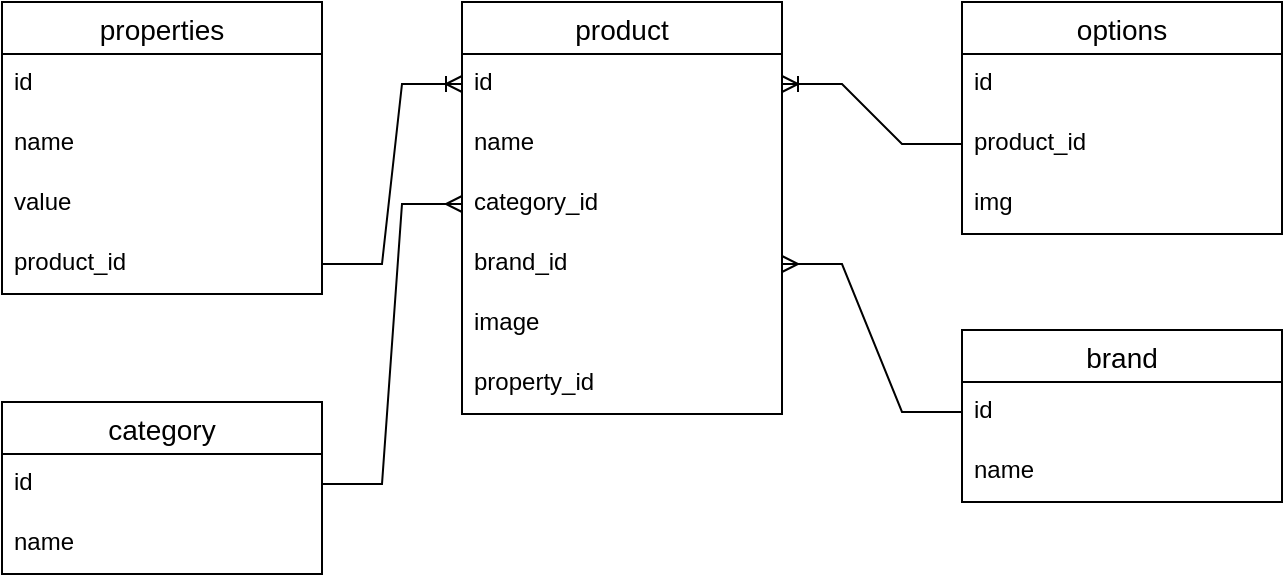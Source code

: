 <mxfile version="21.5.2" type="github">
  <diagram name="Страница 1" id="HL-aAaVnKxITwt3xPzuH">
    <mxGraphModel dx="1434" dy="827" grid="1" gridSize="10" guides="1" tooltips="1" connect="1" arrows="1" fold="1" page="1" pageScale="1" pageWidth="827" pageHeight="1169" math="0" shadow="0">
      <root>
        <mxCell id="0" />
        <mxCell id="1" parent="0" />
        <mxCell id="Q9KGipde5ENm3PDk6Z-R-1" value="category" style="swimlane;fontStyle=0;childLayout=stackLayout;horizontal=1;startSize=26;horizontalStack=0;resizeParent=1;resizeParentMax=0;resizeLast=0;collapsible=1;marginBottom=0;align=center;fontSize=14;" parent="1" vertex="1">
          <mxGeometry x="40" y="320" width="160" height="86" as="geometry" />
        </mxCell>
        <mxCell id="Q9KGipde5ENm3PDk6Z-R-2" value="id" style="text;strokeColor=none;fillColor=none;spacingLeft=4;spacingRight=4;overflow=hidden;rotatable=0;points=[[0,0.5],[1,0.5]];portConstraint=eastwest;fontSize=12;whiteSpace=wrap;html=1;" parent="Q9KGipde5ENm3PDk6Z-R-1" vertex="1">
          <mxGeometry y="26" width="160" height="30" as="geometry" />
        </mxCell>
        <mxCell id="Q9KGipde5ENm3PDk6Z-R-3" value="name" style="text;strokeColor=none;fillColor=none;spacingLeft=4;spacingRight=4;overflow=hidden;rotatable=0;points=[[0,0.5],[1,0.5]];portConstraint=eastwest;fontSize=12;whiteSpace=wrap;html=1;" parent="Q9KGipde5ENm3PDk6Z-R-1" vertex="1">
          <mxGeometry y="56" width="160" height="30" as="geometry" />
        </mxCell>
        <mxCell id="HvcPE76jBNMiAiTNhnHb-1" value="brand" style="swimlane;fontStyle=0;childLayout=stackLayout;horizontal=1;startSize=26;horizontalStack=0;resizeParent=1;resizeParentMax=0;resizeLast=0;collapsible=1;marginBottom=0;align=center;fontSize=14;" parent="1" vertex="1">
          <mxGeometry x="520" y="284" width="160" height="86" as="geometry" />
        </mxCell>
        <mxCell id="HvcPE76jBNMiAiTNhnHb-2" value="id" style="text;strokeColor=none;fillColor=none;spacingLeft=4;spacingRight=4;overflow=hidden;rotatable=0;points=[[0,0.5],[1,0.5]];portConstraint=eastwest;fontSize=12;whiteSpace=wrap;html=1;" parent="HvcPE76jBNMiAiTNhnHb-1" vertex="1">
          <mxGeometry y="26" width="160" height="30" as="geometry" />
        </mxCell>
        <mxCell id="HvcPE76jBNMiAiTNhnHb-3" value="name" style="text;strokeColor=none;fillColor=none;spacingLeft=4;spacingRight=4;overflow=hidden;rotatable=0;points=[[0,0.5],[1,0.5]];portConstraint=eastwest;fontSize=12;whiteSpace=wrap;html=1;" parent="HvcPE76jBNMiAiTNhnHb-1" vertex="1">
          <mxGeometry y="56" width="160" height="30" as="geometry" />
        </mxCell>
        <mxCell id="HvcPE76jBNMiAiTNhnHb-4" value="product" style="swimlane;fontStyle=0;childLayout=stackLayout;horizontal=1;startSize=26;horizontalStack=0;resizeParent=1;resizeParentMax=0;resizeLast=0;collapsible=1;marginBottom=0;align=center;fontSize=14;" parent="1" vertex="1">
          <mxGeometry x="270" y="120" width="160" height="206" as="geometry" />
        </mxCell>
        <mxCell id="HvcPE76jBNMiAiTNhnHb-5" value="id" style="text;strokeColor=none;fillColor=none;spacingLeft=4;spacingRight=4;overflow=hidden;rotatable=0;points=[[0,0.5],[1,0.5]];portConstraint=eastwest;fontSize=12;whiteSpace=wrap;html=1;" parent="HvcPE76jBNMiAiTNhnHb-4" vertex="1">
          <mxGeometry y="26" width="160" height="30" as="geometry" />
        </mxCell>
        <mxCell id="HvcPE76jBNMiAiTNhnHb-6" value="name" style="text;strokeColor=none;fillColor=none;spacingLeft=4;spacingRight=4;overflow=hidden;rotatable=0;points=[[0,0.5],[1,0.5]];portConstraint=eastwest;fontSize=12;whiteSpace=wrap;html=1;" parent="HvcPE76jBNMiAiTNhnHb-4" vertex="1">
          <mxGeometry y="56" width="160" height="30" as="geometry" />
        </mxCell>
        <mxCell id="ccriTdqRiZHfBFEoSvjd-1" value="category_id" style="text;strokeColor=none;fillColor=none;spacingLeft=4;spacingRight=4;overflow=hidden;rotatable=0;points=[[0,0.5],[1,0.5]];portConstraint=eastwest;fontSize=12;whiteSpace=wrap;html=1;" parent="HvcPE76jBNMiAiTNhnHb-4" vertex="1">
          <mxGeometry y="86" width="160" height="30" as="geometry" />
        </mxCell>
        <mxCell id="ccriTdqRiZHfBFEoSvjd-2" value="brand_id" style="text;strokeColor=none;fillColor=none;spacingLeft=4;spacingRight=4;overflow=hidden;rotatable=0;points=[[0,0.5],[1,0.5]];portConstraint=eastwest;fontSize=12;whiteSpace=wrap;html=1;" parent="HvcPE76jBNMiAiTNhnHb-4" vertex="1">
          <mxGeometry y="116" width="160" height="30" as="geometry" />
        </mxCell>
        <mxCell id="ccriTdqRiZHfBFEoSvjd-5" value="image" style="text;strokeColor=none;fillColor=none;spacingLeft=4;spacingRight=4;overflow=hidden;rotatable=0;points=[[0,0.5],[1,0.5]];portConstraint=eastwest;fontSize=12;whiteSpace=wrap;html=1;" parent="HvcPE76jBNMiAiTNhnHb-4" vertex="1">
          <mxGeometry y="146" width="160" height="30" as="geometry" />
        </mxCell>
        <mxCell id="ccriTdqRiZHfBFEoSvjd-14" value="property_id" style="text;strokeColor=none;fillColor=none;spacingLeft=4;spacingRight=4;overflow=hidden;rotatable=0;points=[[0,0.5],[1,0.5]];portConstraint=eastwest;fontSize=12;whiteSpace=wrap;html=1;" parent="HvcPE76jBNMiAiTNhnHb-4" vertex="1">
          <mxGeometry y="176" width="160" height="30" as="geometry" />
        </mxCell>
        <mxCell id="ccriTdqRiZHfBFEoSvjd-3" value="" style="edgeStyle=entityRelationEdgeStyle;fontSize=12;html=1;endArrow=ERmany;rounded=0;entryX=0;entryY=0.5;entryDx=0;entryDy=0;" parent="1" source="Q9KGipde5ENm3PDk6Z-R-2" target="ccriTdqRiZHfBFEoSvjd-1" edge="1">
          <mxGeometry width="100" height="100" relative="1" as="geometry">
            <mxPoint x="200" y="250" as="sourcePoint" />
            <mxPoint x="300" y="150" as="targetPoint" />
          </mxGeometry>
        </mxCell>
        <mxCell id="ccriTdqRiZHfBFEoSvjd-4" value="" style="edgeStyle=entityRelationEdgeStyle;fontSize=12;html=1;endArrow=ERmany;rounded=0;" parent="1" source="HvcPE76jBNMiAiTNhnHb-2" target="ccriTdqRiZHfBFEoSvjd-2" edge="1">
          <mxGeometry width="100" height="100" relative="1" as="geometry">
            <mxPoint x="360" y="400" as="sourcePoint" />
            <mxPoint x="460" y="300" as="targetPoint" />
          </mxGeometry>
        </mxCell>
        <mxCell id="ccriTdqRiZHfBFEoSvjd-6" value="properties" style="swimlane;fontStyle=0;childLayout=stackLayout;horizontal=1;startSize=26;horizontalStack=0;resizeParent=1;resizeParentMax=0;resizeLast=0;collapsible=1;marginBottom=0;align=center;fontSize=14;" parent="1" vertex="1">
          <mxGeometry x="40" y="120" width="160" height="146" as="geometry" />
        </mxCell>
        <mxCell id="ccriTdqRiZHfBFEoSvjd-7" value="id" style="text;strokeColor=none;fillColor=none;spacingLeft=4;spacingRight=4;overflow=hidden;rotatable=0;points=[[0,0.5],[1,0.5]];portConstraint=eastwest;fontSize=12;whiteSpace=wrap;html=1;" parent="ccriTdqRiZHfBFEoSvjd-6" vertex="1">
          <mxGeometry y="26" width="160" height="30" as="geometry" />
        </mxCell>
        <mxCell id="ccriTdqRiZHfBFEoSvjd-8" value="name" style="text;strokeColor=none;fillColor=none;spacingLeft=4;spacingRight=4;overflow=hidden;rotatable=0;points=[[0,0.5],[1,0.5]];portConstraint=eastwest;fontSize=12;whiteSpace=wrap;html=1;" parent="ccriTdqRiZHfBFEoSvjd-6" vertex="1">
          <mxGeometry y="56" width="160" height="30" as="geometry" />
        </mxCell>
        <mxCell id="ccriTdqRiZHfBFEoSvjd-9" value="value" style="text;strokeColor=none;fillColor=none;spacingLeft=4;spacingRight=4;overflow=hidden;rotatable=0;points=[[0,0.5],[1,0.5]];portConstraint=eastwest;fontSize=12;whiteSpace=wrap;html=1;" parent="ccriTdqRiZHfBFEoSvjd-6" vertex="1">
          <mxGeometry y="86" width="160" height="30" as="geometry" />
        </mxCell>
        <mxCell id="wIhJw7m2E7pvbSrYXd25-1" value="product_id" style="text;strokeColor=none;fillColor=none;spacingLeft=4;spacingRight=4;overflow=hidden;rotatable=0;points=[[0,0.5],[1,0.5]];portConstraint=eastwest;fontSize=12;whiteSpace=wrap;html=1;" vertex="1" parent="ccriTdqRiZHfBFEoSvjd-6">
          <mxGeometry y="116" width="160" height="30" as="geometry" />
        </mxCell>
        <mxCell id="wIhJw7m2E7pvbSrYXd25-2" value="" style="edgeStyle=entityRelationEdgeStyle;fontSize=12;html=1;endArrow=ERoneToMany;rounded=0;" edge="1" parent="1" source="wIhJw7m2E7pvbSrYXd25-1" target="HvcPE76jBNMiAiTNhnHb-5">
          <mxGeometry width="100" height="100" relative="1" as="geometry">
            <mxPoint x="250" y="490" as="sourcePoint" />
            <mxPoint x="350" y="390" as="targetPoint" />
          </mxGeometry>
        </mxCell>
        <mxCell id="wIhJw7m2E7pvbSrYXd25-3" value="options" style="swimlane;fontStyle=0;childLayout=stackLayout;horizontal=1;startSize=26;horizontalStack=0;resizeParent=1;resizeParentMax=0;resizeLast=0;collapsible=1;marginBottom=0;align=center;fontSize=14;" vertex="1" parent="1">
          <mxGeometry x="520" y="120" width="160" height="116" as="geometry" />
        </mxCell>
        <mxCell id="wIhJw7m2E7pvbSrYXd25-4" value="id" style="text;strokeColor=none;fillColor=none;spacingLeft=4;spacingRight=4;overflow=hidden;rotatable=0;points=[[0,0.5],[1,0.5]];portConstraint=eastwest;fontSize=12;whiteSpace=wrap;html=1;" vertex="1" parent="wIhJw7m2E7pvbSrYXd25-3">
          <mxGeometry y="26" width="160" height="30" as="geometry" />
        </mxCell>
        <mxCell id="wIhJw7m2E7pvbSrYXd25-5" value="product_id" style="text;strokeColor=none;fillColor=none;spacingLeft=4;spacingRight=4;overflow=hidden;rotatable=0;points=[[0,0.5],[1,0.5]];portConstraint=eastwest;fontSize=12;whiteSpace=wrap;html=1;" vertex="1" parent="wIhJw7m2E7pvbSrYXd25-3">
          <mxGeometry y="56" width="160" height="30" as="geometry" />
        </mxCell>
        <mxCell id="wIhJw7m2E7pvbSrYXd25-6" value="img" style="text;strokeColor=none;fillColor=none;spacingLeft=4;spacingRight=4;overflow=hidden;rotatable=0;points=[[0,0.5],[1,0.5]];portConstraint=eastwest;fontSize=12;whiteSpace=wrap;html=1;" vertex="1" parent="wIhJw7m2E7pvbSrYXd25-3">
          <mxGeometry y="86" width="160" height="30" as="geometry" />
        </mxCell>
        <mxCell id="wIhJw7m2E7pvbSrYXd25-7" value="" style="edgeStyle=entityRelationEdgeStyle;fontSize=12;html=1;endArrow=ERoneToMany;rounded=0;" edge="1" parent="1" source="wIhJw7m2E7pvbSrYXd25-5" target="HvcPE76jBNMiAiTNhnHb-5">
          <mxGeometry width="100" height="100" relative="1" as="geometry">
            <mxPoint x="360" y="480" as="sourcePoint" />
            <mxPoint x="460" y="380" as="targetPoint" />
          </mxGeometry>
        </mxCell>
      </root>
    </mxGraphModel>
  </diagram>
</mxfile>

